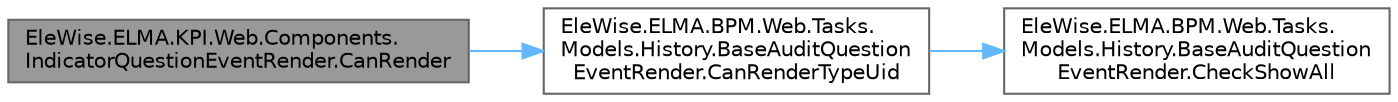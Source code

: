 digraph "EleWise.ELMA.KPI.Web.Components.IndicatorQuestionEventRender.CanRender"
{
 // LATEX_PDF_SIZE
  bgcolor="transparent";
  edge [fontname=Helvetica,fontsize=10,labelfontname=Helvetica,labelfontsize=10];
  node [fontname=Helvetica,fontsize=10,shape=box,height=0.2,width=0.4];
  rankdir="LR";
  Node1 [id="Node000001",label="EleWise.ELMA.KPI.Web.Components.\lIndicatorQuestionEventRender.CanRender",height=0.2,width=0.4,color="gray40", fillcolor="grey60", style="filled", fontcolor="black",tooltip="Может ли класс обработать данное событие"];
  Node1 -> Node2 [id="edge1_Node000001_Node000002",color="steelblue1",style="solid",tooltip=" "];
  Node2 [id="Node000002",label="EleWise.ELMA.BPM.Web.Tasks.\lModels.History.BaseAuditQuestion\lEventRender.CanRenderTypeUid",height=0.2,width=0.4,color="grey40", fillcolor="white", style="filled",URL="$class_ele_wise_1_1_e_l_m_a_1_1_b_p_m_1_1_web_1_1_tasks_1_1_models_1_1_history_1_1_base_audit_question_event_render.html#a8c3e743bae4d19545c334b2e2ed9842d",tooltip="Проверить typeUid типа на соответствие"];
  Node2 -> Node3 [id="edge2_Node000002_Node000003",color="steelblue1",style="solid",tooltip=" "];
  Node3 [id="Node000003",label="EleWise.ELMA.BPM.Web.Tasks.\lModels.History.BaseAuditQuestion\lEventRender.CheckShowAll",height=0.2,width=0.4,color="grey40", fillcolor="white", style="filled",URL="$class_ele_wise_1_1_e_l_m_a_1_1_b_p_m_1_1_web_1_1_tasks_1_1_models_1_1_history_1_1_base_audit_question_event_render.html#ae8c66bbe24e2c36172676e2d6c435c28",tooltip="Проверить флаг \"Показывать всем\"."];
}
